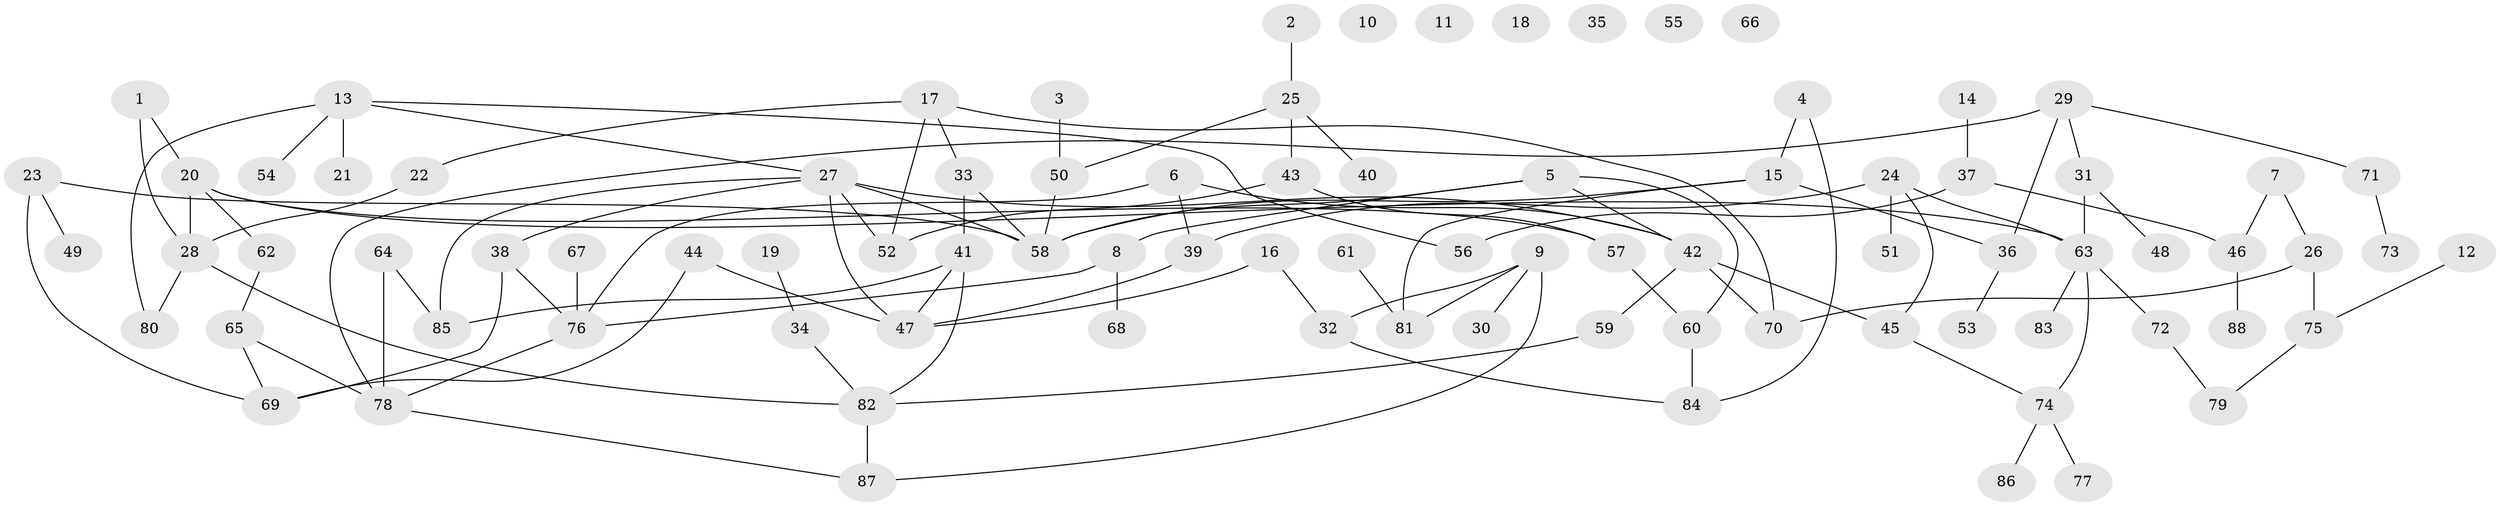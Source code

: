 // Generated by graph-tools (version 1.1) at 2025/00/03/09/25 03:00:45]
// undirected, 88 vertices, 113 edges
graph export_dot {
graph [start="1"]
  node [color=gray90,style=filled];
  1;
  2;
  3;
  4;
  5;
  6;
  7;
  8;
  9;
  10;
  11;
  12;
  13;
  14;
  15;
  16;
  17;
  18;
  19;
  20;
  21;
  22;
  23;
  24;
  25;
  26;
  27;
  28;
  29;
  30;
  31;
  32;
  33;
  34;
  35;
  36;
  37;
  38;
  39;
  40;
  41;
  42;
  43;
  44;
  45;
  46;
  47;
  48;
  49;
  50;
  51;
  52;
  53;
  54;
  55;
  56;
  57;
  58;
  59;
  60;
  61;
  62;
  63;
  64;
  65;
  66;
  67;
  68;
  69;
  70;
  71;
  72;
  73;
  74;
  75;
  76;
  77;
  78;
  79;
  80;
  81;
  82;
  83;
  84;
  85;
  86;
  87;
  88;
  1 -- 20;
  1 -- 28;
  2 -- 25;
  3 -- 50;
  4 -- 15;
  4 -- 84;
  5 -- 8;
  5 -- 42;
  5 -- 58;
  5 -- 60;
  6 -- 39;
  6 -- 42;
  6 -- 76;
  7 -- 26;
  7 -- 46;
  8 -- 68;
  8 -- 76;
  9 -- 30;
  9 -- 32;
  9 -- 81;
  9 -- 87;
  12 -- 75;
  13 -- 21;
  13 -- 27;
  13 -- 54;
  13 -- 56;
  13 -- 80;
  14 -- 37;
  15 -- 36;
  15 -- 58;
  15 -- 81;
  16 -- 32;
  16 -- 47;
  17 -- 22;
  17 -- 33;
  17 -- 52;
  17 -- 70;
  19 -- 34;
  20 -- 28;
  20 -- 57;
  20 -- 62;
  20 -- 63;
  22 -- 28;
  23 -- 49;
  23 -- 58;
  23 -- 69;
  24 -- 39;
  24 -- 45;
  24 -- 51;
  24 -- 63;
  25 -- 40;
  25 -- 43;
  25 -- 50;
  26 -- 70;
  26 -- 75;
  27 -- 38;
  27 -- 42;
  27 -- 47;
  27 -- 52;
  27 -- 58;
  27 -- 85;
  28 -- 80;
  28 -- 82;
  29 -- 31;
  29 -- 36;
  29 -- 71;
  29 -- 78;
  31 -- 48;
  31 -- 63;
  32 -- 84;
  33 -- 41;
  33 -- 58;
  34 -- 82;
  36 -- 53;
  37 -- 46;
  37 -- 56;
  38 -- 69;
  38 -- 76;
  39 -- 47;
  41 -- 47;
  41 -- 82;
  41 -- 85;
  42 -- 45;
  42 -- 59;
  42 -- 70;
  43 -- 52;
  43 -- 57;
  44 -- 47;
  44 -- 69;
  45 -- 74;
  46 -- 88;
  50 -- 58;
  57 -- 60;
  59 -- 82;
  60 -- 84;
  61 -- 81;
  62 -- 65;
  63 -- 72;
  63 -- 74;
  63 -- 83;
  64 -- 78;
  64 -- 85;
  65 -- 69;
  65 -- 78;
  67 -- 76;
  71 -- 73;
  72 -- 79;
  74 -- 77;
  74 -- 86;
  75 -- 79;
  76 -- 78;
  78 -- 87;
  82 -- 87;
}
